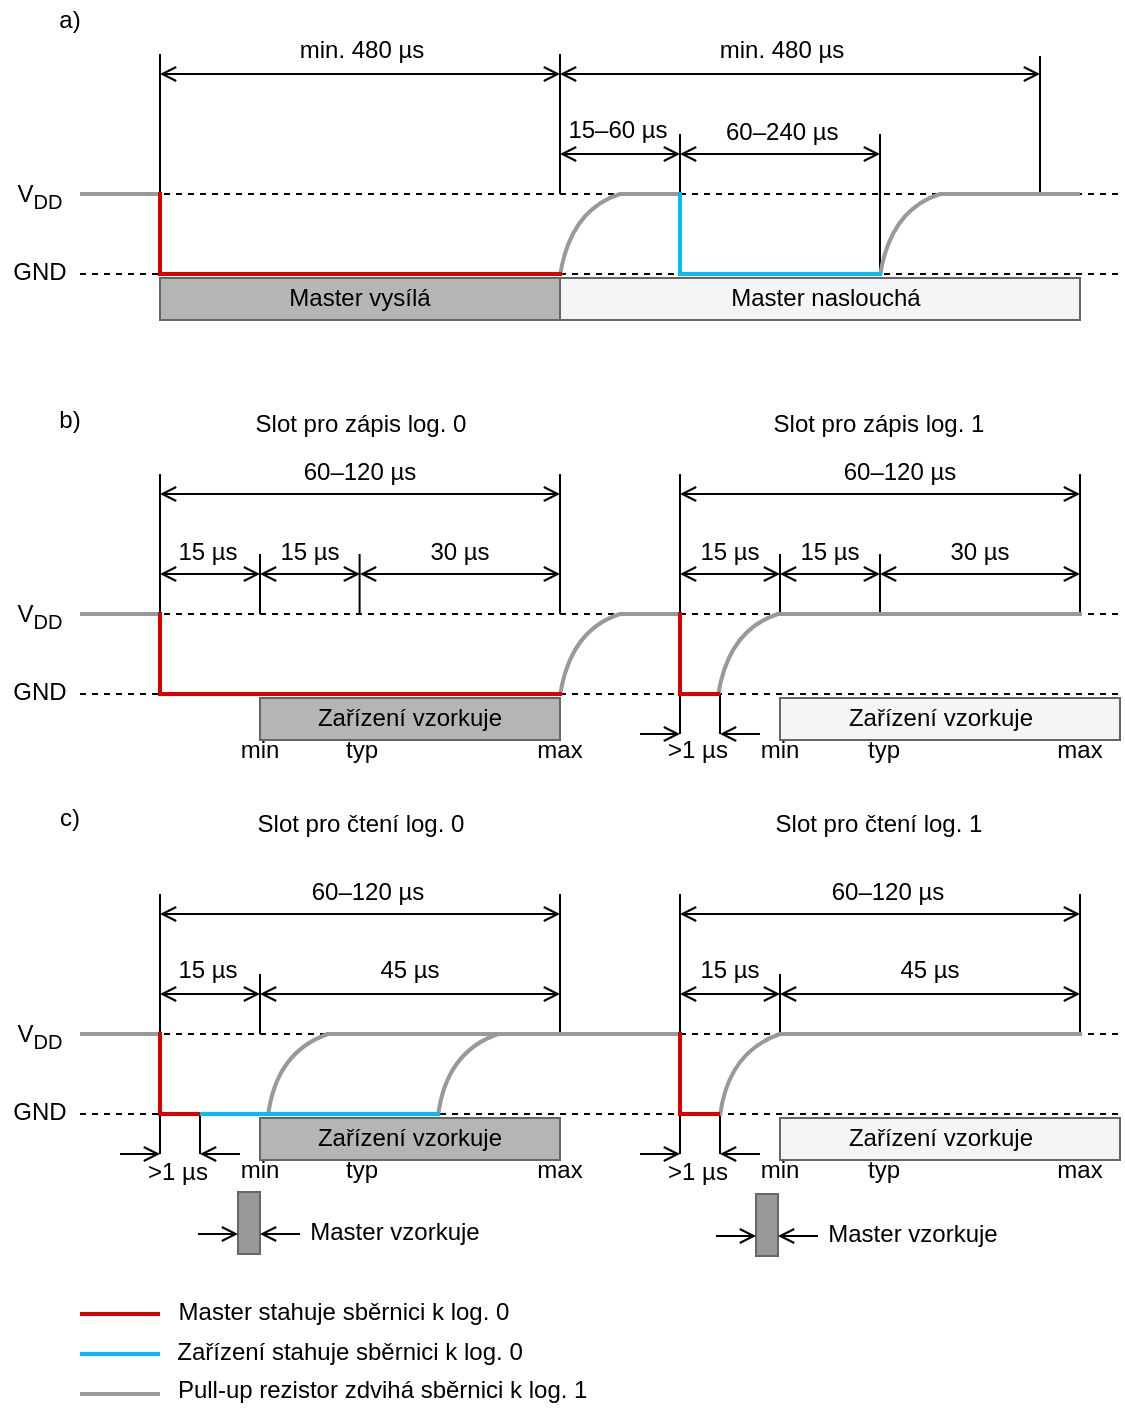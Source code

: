 <mxfile version="13.10.7" type="device"><diagram id="VnOL_90UmrFdTnUCB8Ac" name="Page-1"><mxGraphModel dx="1673" dy="829" grid="1" gridSize="10" guides="1" tooltips="1" connect="1" arrows="1" fold="1" page="1" pageScale="1" pageWidth="827" pageHeight="1169" math="0" shadow="0"><root><mxCell id="0"/><mxCell id="1" parent="0"/><mxCell id="u4o0OTEO4L8u89QH98zA-2" value="" style="rounded=0;whiteSpace=wrap;html=1;fillColor=#f5f5f5;strokeColor=#666666;fontColor=#333333;" parent="1" vertex="1"><mxGeometry x="400" y="242" width="260" height="21" as="geometry"/></mxCell><mxCell id="u4o0OTEO4L8u89QH98zA-3" value="" style="rounded=0;whiteSpace=wrap;html=1;strokeColor=#666666;fontColor=#333333;fillColor=#B5B5B5;" parent="1" vertex="1"><mxGeometry x="200" y="242" width="200" height="21" as="geometry"/></mxCell><mxCell id="u4o0OTEO4L8u89QH98zA-4" value="" style="endArrow=none;html=1;strokeColor=#000000;strokeWidth=1;" parent="1" edge="1"><mxGeometry x="112" y="118" width="50" height="50" as="geometry"><mxPoint x="640" y="201" as="sourcePoint"/><mxPoint x="640" y="131" as="targetPoint"/></mxGeometry></mxCell><mxCell id="u4o0OTEO4L8u89QH98zA-5" value="" style="endArrow=none;html=1;strokeColor=#000000;strokeWidth=1;" parent="1" edge="1"><mxGeometry x="112" y="118" width="50" height="50" as="geometry"><mxPoint x="460" y="200" as="sourcePoint"/><mxPoint x="460" y="170" as="targetPoint"/></mxGeometry></mxCell><mxCell id="u4o0OTEO4L8u89QH98zA-6" value="" style="endArrow=none;html=1;strokeColor=#000000;strokeWidth=1;" parent="1" edge="1"><mxGeometry x="112" y="118" width="50" height="50" as="geometry"><mxPoint x="560" y="241" as="sourcePoint"/><mxPoint x="560" y="170" as="targetPoint"/></mxGeometry></mxCell><mxCell id="u4o0OTEO4L8u89QH98zA-7" value="" style="endArrow=none;html=1;strokeColor=#000000;strokeWidth=1;" parent="1" edge="1"><mxGeometry x="112" y="118" width="50" height="50" as="geometry"><mxPoint x="200" y="200" as="sourcePoint"/><mxPoint x="200" y="130" as="targetPoint"/></mxGeometry></mxCell><mxCell id="u4o0OTEO4L8u89QH98zA-8" value="" style="endArrow=none;html=1;dashed=1;" parent="1" edge="1"><mxGeometry x="112" y="118" width="50" height="50" as="geometry"><mxPoint x="160" y="200" as="sourcePoint"/><mxPoint x="680" y="200" as="targetPoint"/></mxGeometry></mxCell><mxCell id="u4o0OTEO4L8u89QH98zA-9" value="" style="endArrow=none;html=1;dashed=1;" parent="1" edge="1"><mxGeometry x="112" y="118" width="50" height="50" as="geometry"><mxPoint x="160" y="240" as="sourcePoint"/><mxPoint x="680" y="240" as="targetPoint"/></mxGeometry></mxCell><mxCell id="u4o0OTEO4L8u89QH98zA-10" value="V&lt;sub&gt;DD&lt;/sub&gt;" style="text;html=1;strokeColor=none;fillColor=none;align=center;verticalAlign=middle;whiteSpace=wrap;rounded=0;" parent="1" vertex="1"><mxGeometry x="120" y="191" width="40" height="20" as="geometry"/></mxCell><mxCell id="u4o0OTEO4L8u89QH98zA-11" value="GND" style="text;html=1;strokeColor=none;fillColor=none;align=center;verticalAlign=middle;whiteSpace=wrap;rounded=0;" parent="1" vertex="1"><mxGeometry x="120" y="229" width="40" height="20" as="geometry"/></mxCell><mxCell id="u4o0OTEO4L8u89QH98zA-12" value="" style="endArrow=none;html=1;strokeColor=#999999;strokeWidth=2;" parent="1" edge="1"><mxGeometry x="112" y="118" width="50" height="50" as="geometry"><mxPoint x="160" y="200" as="sourcePoint"/><mxPoint x="201" y="200" as="targetPoint"/></mxGeometry></mxCell><mxCell id="u4o0OTEO4L8u89QH98zA-13" value="" style="endArrow=none;html=1;strokeColor=#999999;strokeWidth=2;" parent="1" edge="1"><mxGeometry x="112" y="118" width="50" height="50" as="geometry"><mxPoint x="589.5" y="200" as="sourcePoint"/><mxPoint x="660" y="200" as="targetPoint"/></mxGeometry></mxCell><mxCell id="u4o0OTEO4L8u89QH98zA-15" value="" style="endArrow=open;startArrow=open;html=1;strokeWidth=1;startFill=0;endFill=0;" parent="1" edge="1"><mxGeometry x="112" y="118" width="50" height="50" as="geometry"><mxPoint x="200" y="140" as="sourcePoint"/><mxPoint x="400" y="140" as="targetPoint"/></mxGeometry></mxCell><mxCell id="u4o0OTEO4L8u89QH98zA-16" value="" style="endArrow=open;startArrow=open;html=1;strokeWidth=1;startFill=0;endFill=0;" parent="1" edge="1"><mxGeometry x="112" y="118" width="50" height="50" as="geometry"><mxPoint x="400" y="140" as="sourcePoint"/><mxPoint x="640" y="140" as="targetPoint"/></mxGeometry></mxCell><mxCell id="u4o0OTEO4L8u89QH98zA-17" value="" style="endArrow=open;startArrow=open;html=1;strokeWidth=1;startFill=0;endFill=0;" parent="1" edge="1"><mxGeometry x="112" y="118" width="50" height="50" as="geometry"><mxPoint x="400" y="180" as="sourcePoint"/><mxPoint x="460" y="180" as="targetPoint"/></mxGeometry></mxCell><mxCell id="u4o0OTEO4L8u89QH98zA-18" value="" style="endArrow=open;startArrow=open;html=1;strokeWidth=1;startFill=0;endFill=0;" parent="1" edge="1"><mxGeometry x="112" y="118" width="50" height="50" as="geometry"><mxPoint x="460" y="180" as="sourcePoint"/><mxPoint x="560" y="180" as="targetPoint"/></mxGeometry></mxCell><mxCell id="u4o0OTEO4L8u89QH98zA-19" value="" style="endArrow=none;html=1;strokeColor=#000000;strokeWidth=1;" parent="1" edge="1"><mxGeometry x="112" y="118" width="50" height="50" as="geometry"><mxPoint x="400" y="200" as="sourcePoint"/><mxPoint x="400" y="130" as="targetPoint"/></mxGeometry></mxCell><mxCell id="u4o0OTEO4L8u89QH98zA-20" value="min. 480&amp;nbsp;µs" style="text;html=1;strokeColor=none;fillColor=none;align=center;verticalAlign=middle;whiteSpace=wrap;rounded=0;" parent="1" vertex="1"><mxGeometry x="246" y="118" width="110" height="20" as="geometry"/></mxCell><mxCell id="u4o0OTEO4L8u89QH98zA-21" value="min. 480&amp;nbsp;µs" style="text;html=1;strokeColor=none;fillColor=none;align=center;verticalAlign=middle;whiteSpace=wrap;rounded=0;" parent="1" vertex="1"><mxGeometry x="456" y="118" width="110" height="20" as="geometry"/></mxCell><mxCell id="u4o0OTEO4L8u89QH98zA-22" value="&lt;span style=&quot;text-align: center&quot;&gt;60–240&amp;nbsp;&lt;/span&gt;&lt;span style=&quot;text-align: center ; color: rgba(0 , 0 , 0 , 0) ; font-family: monospace ; font-size: 0px&quot;&gt;%3CmxGraphModel%3E%3Croot%3E%3CmxCell%20id%3D%220%22%2F%3E%3CmxCell%20id%3D%221%22%20parent%3D%220%22%2F%3E%3CmxCell%20id%3D%222%22%20value%3D%22min.%20480%26amp%3Bnbsp%3B%C2%B5s%22%20style%3D%22text%3Bhtml%3D1%3BstrokeColor%3Dnone%3BfillColor%3Dnone%3Balign%3Dcenter%3BverticalAlign%3Dmiddle%3BwhiteSpace%3Dwrap%3Brounded%3D0%3B%22%20vertex%3D%221%22%20parent%3D%221%22%3E%3CmxGeometry%20x%3D%22250%22%20y%3D%22120%22%20width%3D%22110%22%20height%3D%2220%22%20as%3D%22geometry%22%2F%3E%3C%2FmxCell%3E%3C%2Froot%3E%3C%2FmxGraphModel%3E&lt;/span&gt;&lt;span style=&quot;text-align: center&quot;&gt;µs&lt;/span&gt;" style="text;whiteSpace=wrap;html=1;" parent="1" vertex="1"><mxGeometry x="481" y="155" width="60" height="30" as="geometry"/></mxCell><mxCell id="u4o0OTEO4L8u89QH98zA-23" value="15–60&amp;nbsp;&lt;span style=&quot;color: rgba(0 , 0 , 0 , 0) ; font-family: monospace ; font-size: 0px&quot;&gt;%3CmxGraphModel%3E%3Croot%3E%3CmxCell%20id%3D%220%22%2F%3E%3CmxCell%20id%3D%221%22%20parent%3D%220%22%2F%3E%3CmxCell%20id%3D%222%22%20value%3D%22min.%20480%26amp%3Bnbsp%3B%C2%B5s%22%20style%3D%22text%3Bhtml%3D1%3BstrokeColor%3Dnone%3BfillColor%3Dnone%3Balign%3Dcenter%3BverticalAlign%3Dmiddle%3BwhiteSpace%3Dwrap%3Brounded%3D0%3B%22%20vertex%3D%221%22%20parent%3D%221%22%3E%3CmxGeometry%20x%3D%22250%22%20y%3D%22120%22%20width%3D%22110%22%20height%3D%2220%22%20as%3D%22geometry%22%2F%3E%3C%2FmxCell%3E%3C%2Froot%3E%3C%2FmxGraphModel%3E&lt;/span&gt;µs" style="text;html=1;strokeColor=none;fillColor=none;align=center;verticalAlign=middle;whiteSpace=wrap;rounded=0;" parent="1" vertex="1"><mxGeometry x="399" y="158" width="60" height="20" as="geometry"/></mxCell><mxCell id="u4o0OTEO4L8u89QH98zA-25" value="Master vysílá" style="text;html=1;strokeColor=none;fillColor=none;align=center;verticalAlign=middle;whiteSpace=wrap;rounded=0;" parent="1" vertex="1"><mxGeometry x="248" y="242" width="104" height="20" as="geometry"/></mxCell><mxCell id="u4o0OTEO4L8u89QH98zA-26" value="Master naslouchá" style="text;html=1;strokeColor=none;fillColor=none;align=center;verticalAlign=middle;whiteSpace=wrap;rounded=0;" parent="1" vertex="1"><mxGeometry x="481" y="242" width="104" height="20" as="geometry"/></mxCell><mxCell id="u4o0OTEO4L8u89QH98zA-28" value="" style="endArrow=none;html=1;strokeWidth=2;strokeColor=#DB0000;" parent="1" edge="1"><mxGeometry x="112" y="118" width="50" height="50" as="geometry"><mxPoint x="200" y="241" as="sourcePoint"/><mxPoint x="200" y="199" as="targetPoint"/></mxGeometry></mxCell><mxCell id="u4o0OTEO4L8u89QH98zA-83" value="" style="endArrow=none;html=1;strokeColor=#000000;strokeWidth=1;" parent="1" edge="1"><mxGeometry width="50" height="50" relative="1" as="geometry"><mxPoint x="510" y="410" as="sourcePoint"/><mxPoint x="510" y="380" as="targetPoint"/></mxGeometry></mxCell><mxCell id="u4o0OTEO4L8u89QH98zA-84" value="" style="endArrow=none;html=1;strokeColor=#000000;strokeWidth=1;" parent="1" edge="1"><mxGeometry width="50" height="50" relative="1" as="geometry"><mxPoint x="480" y="470" as="sourcePoint"/><mxPoint x="480" y="450" as="targetPoint"/><Array as="points"><mxPoint x="480" y="460"/></Array></mxGeometry></mxCell><mxCell id="u4o0OTEO4L8u89QH98zA-85" value="" style="endArrow=none;html=1;strokeColor=#000000;strokeWidth=1;" parent="1" edge="1"><mxGeometry width="50" height="50" relative="1" as="geometry"><mxPoint x="460" y="470" as="sourcePoint"/><mxPoint x="460" y="449" as="targetPoint"/></mxGeometry></mxCell><mxCell id="u4o0OTEO4L8u89QH98zA-86" value="" style="rounded=0;whiteSpace=wrap;html=1;strokeColor=#666666;fontColor=#333333;fillColor=#B5B5B5;" parent="1" vertex="1"><mxGeometry x="250" y="452" width="150" height="21" as="geometry"/></mxCell><mxCell id="u4o0OTEO4L8u89QH98zA-87" value="" style="endArrow=none;html=1;strokeColor=#000000;strokeWidth=1;" parent="1" edge="1"><mxGeometry width="50" height="50" relative="1" as="geometry"><mxPoint x="660" y="410" as="sourcePoint"/><mxPoint x="660" y="340" as="targetPoint"/></mxGeometry></mxCell><mxCell id="u4o0OTEO4L8u89QH98zA-88" value="" style="endArrow=none;html=1;strokeColor=#000000;strokeWidth=1;" parent="1" edge="1"><mxGeometry width="50" height="50" relative="1" as="geometry"><mxPoint x="460" y="410" as="sourcePoint"/><mxPoint x="460" y="340" as="targetPoint"/></mxGeometry></mxCell><mxCell id="u4o0OTEO4L8u89QH98zA-89" value="" style="endArrow=none;html=1;strokeColor=#000000;strokeWidth=1;" parent="1" edge="1"><mxGeometry width="50" height="50" relative="1" as="geometry"><mxPoint x="560" y="410" as="sourcePoint"/><mxPoint x="560" y="380" as="targetPoint"/></mxGeometry></mxCell><mxCell id="u4o0OTEO4L8u89QH98zA-90" value="" style="endArrow=none;html=1;strokeColor=#000000;strokeWidth=1;" parent="1" edge="1"><mxGeometry width="50" height="50" relative="1" as="geometry"><mxPoint x="200" y="410" as="sourcePoint"/><mxPoint x="200" y="340" as="targetPoint"/></mxGeometry></mxCell><mxCell id="u4o0OTEO4L8u89QH98zA-91" value="" style="endArrow=none;html=1;dashed=1;" parent="1" edge="1"><mxGeometry width="50" height="50" relative="1" as="geometry"><mxPoint x="160" y="410" as="sourcePoint"/><mxPoint x="680" y="410" as="targetPoint"/></mxGeometry></mxCell><mxCell id="u4o0OTEO4L8u89QH98zA-92" value="" style="endArrow=none;html=1;dashed=1;" parent="1" edge="1"><mxGeometry width="50" height="50" relative="1" as="geometry"><mxPoint x="160" y="450" as="sourcePoint"/><mxPoint x="680" y="450" as="targetPoint"/></mxGeometry></mxCell><mxCell id="u4o0OTEO4L8u89QH98zA-93" value="V&lt;sub&gt;DD&lt;/sub&gt;" style="text;html=1;strokeColor=none;fillColor=none;align=center;verticalAlign=middle;whiteSpace=wrap;rounded=0;" parent="1" vertex="1"><mxGeometry x="120" y="401" width="40" height="20" as="geometry"/></mxCell><mxCell id="u4o0OTEO4L8u89QH98zA-94" value="GND" style="text;html=1;strokeColor=none;fillColor=none;align=center;verticalAlign=middle;whiteSpace=wrap;rounded=0;" parent="1" vertex="1"><mxGeometry x="120" y="439" width="40" height="20" as="geometry"/></mxCell><mxCell id="u4o0OTEO4L8u89QH98zA-95" value="" style="endArrow=none;html=1;strokeColor=#999999;strokeWidth=2;" parent="1" edge="1"><mxGeometry width="50" height="50" relative="1" as="geometry"><mxPoint x="160" y="410" as="sourcePoint"/><mxPoint x="201" y="410" as="targetPoint"/></mxGeometry></mxCell><mxCell id="u4o0OTEO4L8u89QH98zA-96" value="" style="endArrow=none;html=1;strokeColor=#999999;strokeWidth=2;" parent="1" edge="1"><mxGeometry width="50" height="50" relative="1" as="geometry"><mxPoint x="508.5" y="410" as="sourcePoint"/><mxPoint x="661" y="410" as="targetPoint"/></mxGeometry></mxCell><mxCell id="u4o0OTEO4L8u89QH98zA-98" value="" style="endArrow=open;startArrow=open;html=1;strokeWidth=1;startFill=0;endFill=0;" parent="1" edge="1"><mxGeometry width="50" height="50" relative="1" as="geometry"><mxPoint x="200" y="350" as="sourcePoint"/><mxPoint x="400" y="350" as="targetPoint"/></mxGeometry></mxCell><mxCell id="u4o0OTEO4L8u89QH98zA-99" value="" style="endArrow=open;startArrow=open;html=1;strokeWidth=1;startFill=0;endFill=0;" parent="1" edge="1"><mxGeometry width="50" height="50" relative="1" as="geometry"><mxPoint x="560" y="390" as="sourcePoint"/><mxPoint x="660" y="390" as="targetPoint"/></mxGeometry></mxCell><mxCell id="u4o0OTEO4L8u89QH98zA-100" value="" style="endArrow=none;html=1;strokeColor=#000000;strokeWidth=1;" parent="1" edge="1"><mxGeometry width="50" height="50" relative="1" as="geometry"><mxPoint x="400" y="410" as="sourcePoint"/><mxPoint x="400" y="340" as="targetPoint"/></mxGeometry></mxCell><mxCell id="u4o0OTEO4L8u89QH98zA-101" value="60–120 µs&lt;br&gt;&amp;nbsp;" style="text;html=1;strokeColor=none;fillColor=none;align=center;verticalAlign=middle;whiteSpace=wrap;rounded=0;" parent="1" vertex="1"><mxGeometry x="245" y="336" width="110" height="20" as="geometry"/></mxCell><mxCell id="u4o0OTEO4L8u89QH98zA-102" value="" style="curved=1;endArrow=none;html=1;strokeWidth=2;endFill=0;strokeColor=#999999;" parent="1" edge="1"><mxGeometry width="50" height="50" relative="1" as="geometry"><mxPoint x="479" y="451" as="sourcePoint"/><mxPoint x="509" y="410" as="targetPoint"/><Array as="points"><mxPoint x="484" y="418"/></Array></mxGeometry></mxCell><mxCell id="u4o0OTEO4L8u89QH98zA-103" value="Zařízení vzorkuje" style="text;html=1;strokeColor=none;fillColor=none;align=center;verticalAlign=middle;whiteSpace=wrap;rounded=0;" parent="1" vertex="1"><mxGeometry x="273" y="452" width="104" height="20" as="geometry"/></mxCell><mxCell id="u4o0OTEO4L8u89QH98zA-105" value="" style="endArrow=none;html=1;strokeWidth=2;strokeColor=#DB0000;" parent="1" edge="1"><mxGeometry width="50" height="50" relative="1" as="geometry"><mxPoint x="200" y="451" as="sourcePoint"/><mxPoint x="200" y="409" as="targetPoint"/></mxGeometry></mxCell><mxCell id="u4o0OTEO4L8u89QH98zA-107" value="" style="endArrow=none;html=1;strokeWidth=2;strokeColor=#DB0000;" parent="1" edge="1"><mxGeometry width="50" height="50" relative="1" as="geometry"><mxPoint x="459" y="450" as="sourcePoint"/><mxPoint x="480" y="450" as="targetPoint"/></mxGeometry></mxCell><mxCell id="u4o0OTEO4L8u89QH98zA-108" value="" style="group" parent="1" vertex="1" connectable="0"><mxGeometry x="510" y="452" width="170" height="21" as="geometry"/></mxCell><mxCell id="u4o0OTEO4L8u89QH98zA-109" value="" style="rounded=0;whiteSpace=wrap;html=1;fillColor=#f5f5f5;strokeColor=#666666;fontColor=#333333;" parent="u4o0OTEO4L8u89QH98zA-108" vertex="1"><mxGeometry width="170" height="21" as="geometry"/></mxCell><mxCell id="u4o0OTEO4L8u89QH98zA-110" value="Zařízení vzorkuje" style="text;html=1;strokeColor=none;fillColor=none;align=center;verticalAlign=middle;whiteSpace=wrap;rounded=0;" parent="u4o0OTEO4L8u89QH98zA-108" vertex="1"><mxGeometry x="30" width="100.96" height="20" as="geometry"/></mxCell><mxCell id="u4o0OTEO4L8u89QH98zA-111" value="&amp;gt;1&amp;nbsp;&lt;span style=&quot;color: rgba(0 , 0 , 0 , 0) ; font-family: monospace ; font-size: 0px&quot;&gt;%3CmxGraphModel%3E%3Croot%3E%3CmxCell%20id%3D%220%22%2F%3E%3CmxCell%20id%3D%221%22%20parent%3D%220%22%2F%3E%3CmxCell%20id%3D%222%22%20value%3D%22min.%20480%26amp%3Bnbsp%3B%C2%B5s%22%20style%3D%22text%3Bhtml%3D1%3BstrokeColor%3Dnone%3BfillColor%3Dnone%3Balign%3Dcenter%3BverticalAlign%3Dmiddle%3BwhiteSpace%3Dwrap%3Brounded%3D0%3B%22%20vertex%3D%221%22%20parent%3D%221%22%3E%3CmxGeometry%20x%3D%22250%22%20y%3D%22120%22%20width%3D%22110%22%20height%3D%2220%22%20as%3D%22geometry%22%2F%3E%3C%2FmxCell%3E%3C%2Froot%3E%3C%2FmxGraphModel%3E&lt;/span&gt;µs" style="text;html=1;strokeColor=none;fillColor=none;align=center;verticalAlign=middle;whiteSpace=wrap;rounded=0;" parent="1" vertex="1"><mxGeometry x="439" y="468" width="60" height="20" as="geometry"/></mxCell><mxCell id="u4o0OTEO4L8u89QH98zA-112" value="" style="endArrow=open;html=1;endFill=0;" parent="1" edge="1"><mxGeometry width="50" height="50" relative="1" as="geometry"><mxPoint x="440" y="470" as="sourcePoint"/><mxPoint x="460" y="470" as="targetPoint"/></mxGeometry></mxCell><mxCell id="u4o0OTEO4L8u89QH98zA-113" value="" style="endArrow=open;html=1;endFill=0;" parent="1" edge="1"><mxGeometry width="50" height="50" relative="1" as="geometry"><mxPoint x="500" y="470" as="sourcePoint"/><mxPoint x="480" y="470" as="targetPoint"/></mxGeometry></mxCell><mxCell id="u4o0OTEO4L8u89QH98zA-114" value="60–120 µs&lt;br&gt;&amp;nbsp;" style="text;html=1;strokeColor=none;fillColor=none;align=center;verticalAlign=middle;whiteSpace=wrap;rounded=0;" parent="1" vertex="1"><mxGeometry x="515" y="336" width="110" height="20" as="geometry"/></mxCell><mxCell id="u4o0OTEO4L8u89QH98zA-115" value="" style="endArrow=open;startArrow=open;html=1;strokeWidth=1;startFill=0;endFill=0;" parent="1" edge="1"><mxGeometry width="50" height="50" relative="1" as="geometry"><mxPoint x="300" y="390" as="sourcePoint"/><mxPoint x="400" y="390" as="targetPoint"/></mxGeometry></mxCell><mxCell id="u4o0OTEO4L8u89QH98zA-116" value="" style="endArrow=open;startArrow=open;html=1;strokeWidth=1;startFill=0;endFill=0;" parent="1" edge="1"><mxGeometry width="50" height="50" relative="1" as="geometry"><mxPoint x="200" y="390" as="sourcePoint"/><mxPoint x="250" y="390" as="targetPoint"/></mxGeometry></mxCell><mxCell id="u4o0OTEO4L8u89QH98zA-117" value="" style="endArrow=open;startArrow=open;html=1;strokeWidth=1;startFill=0;endFill=0;" parent="1" edge="1"><mxGeometry width="50" height="50" relative="1" as="geometry"><mxPoint x="250" y="390" as="sourcePoint"/><mxPoint x="300" y="390" as="targetPoint"/></mxGeometry></mxCell><mxCell id="u4o0OTEO4L8u89QH98zA-118" value="" style="endArrow=none;html=1;strokeColor=#000000;strokeWidth=1;" parent="1" edge="1"><mxGeometry width="50" height="50" relative="1" as="geometry"><mxPoint x="299.8" y="410" as="sourcePoint"/><mxPoint x="299.8" y="380" as="targetPoint"/></mxGeometry></mxCell><mxCell id="u4o0OTEO4L8u89QH98zA-119" value="" style="endArrow=none;html=1;strokeColor=#000000;strokeWidth=1;" parent="1" edge="1"><mxGeometry width="50" height="50" relative="1" as="geometry"><mxPoint x="250.0" y="410" as="sourcePoint"/><mxPoint x="250.0" y="380" as="targetPoint"/></mxGeometry></mxCell><mxCell id="u4o0OTEO4L8u89QH98zA-120" value="15&amp;nbsp;&lt;span style=&quot;color: rgba(0 , 0 , 0 , 0) ; font-family: monospace ; font-size: 0px&quot;&gt;%3CmxGraphModel%3E%3Croot%3E%3CmxCell%20id%3D%220%22%2F%3E%3CmxCell%20id%3D%221%22%20parent%3D%220%22%2F%3E%3CmxCell%20id%3D%222%22%20value%3D%22min.%20480%26amp%3Bnbsp%3B%C2%B5s%22%20style%3D%22text%3Bhtml%3D1%3BstrokeColor%3Dnone%3BfillColor%3Dnone%3Balign%3Dcenter%3BverticalAlign%3Dmiddle%3BwhiteSpace%3Dwrap%3Brounded%3D0%3B%22%20vertex%3D%221%22%20parent%3D%221%22%3E%3CmxGeometry%20x%3D%22250%22%20y%3D%22120%22%20width%3D%22110%22%20height%3D%2220%22%20as%3D%22geometry%22%2F%3E%3C%2FmxCell%3E%3C%2Froot%3E%3C%2FmxGraphModel%3E&lt;/span&gt;µs" style="text;html=1;strokeColor=none;fillColor=none;align=center;verticalAlign=middle;whiteSpace=wrap;rounded=0;" parent="1" vertex="1"><mxGeometry x="194" y="369" width="60" height="20" as="geometry"/></mxCell><mxCell id="u4o0OTEO4L8u89QH98zA-121" value="15&amp;nbsp;&lt;span style=&quot;color: rgba(0 , 0 , 0 , 0) ; font-family: monospace ; font-size: 0px&quot;&gt;%3CmxGraphModel%3E%3Croot%3E%3CmxCell%20id%3D%220%22%2F%3E%3CmxCell%20id%3D%221%22%20parent%3D%220%22%2F%3E%3CmxCell%20id%3D%222%22%20value%3D%22min.%20480%26amp%3Bnbsp%3B%C2%B5s%22%20style%3D%22text%3Bhtml%3D1%3BstrokeColor%3Dnone%3BfillColor%3Dnone%3Balign%3Dcenter%3BverticalAlign%3Dmiddle%3BwhiteSpace%3Dwrap%3Brounded%3D0%3B%22%20vertex%3D%221%22%20parent%3D%221%22%3E%3CmxGeometry%20x%3D%22250%22%20y%3D%22120%22%20width%3D%22110%22%20height%3D%2220%22%20as%3D%22geometry%22%2F%3E%3C%2FmxCell%3E%3C%2Froot%3E%3C%2FmxGraphModel%3E&lt;/span&gt;µs" style="text;html=1;strokeColor=none;fillColor=none;align=center;verticalAlign=middle;whiteSpace=wrap;rounded=0;" parent="1" vertex="1"><mxGeometry x="245" y="369" width="60" height="20" as="geometry"/></mxCell><mxCell id="u4o0OTEO4L8u89QH98zA-122" value="30&amp;nbsp;&lt;span style=&quot;color: rgba(0 , 0 , 0 , 0) ; font-family: monospace ; font-size: 0px&quot;&gt;%3CmxGraphModel%3E%3Croot%3E%3CmxCell%20id%3D%220%22%2F%3E%3CmxCell%20id%3D%221%22%20parent%3D%220%22%2F%3E%3CmxCell%20id%3D%222%22%20value%3D%22min.%20480%26amp%3Bnbsp%3B%C2%B5s%22%20style%3D%22text%3Bhtml%3D1%3BstrokeColor%3Dnone%3BfillColor%3Dnone%3Balign%3Dcenter%3BverticalAlign%3Dmiddle%3BwhiteSpace%3Dwrap%3Brounded%3D0%3B%22%20vertex%3D%221%22%20parent%3D%221%22%3E%3CmxGeometry%20x%3D%22250%22%20y%3D%22120%22%20width%3D%22110%22%20height%3D%2220%22%20as%3D%22geometry%22%2F%3E%3C%2FmxCell%3E%3C%2Froot%3E%3C%2FmxGraphModel%3E&lt;/span&gt;µs" style="text;html=1;strokeColor=none;fillColor=none;align=center;verticalAlign=middle;whiteSpace=wrap;rounded=0;" parent="1" vertex="1"><mxGeometry x="320" y="369" width="60" height="20" as="geometry"/></mxCell><mxCell id="u4o0OTEO4L8u89QH98zA-123" value="" style="endArrow=open;startArrow=open;html=1;strokeWidth=1;startFill=0;endFill=0;" parent="1" edge="1"><mxGeometry width="50" height="50" relative="1" as="geometry"><mxPoint x="460" y="350" as="sourcePoint"/><mxPoint x="660" y="350" as="targetPoint"/></mxGeometry></mxCell><mxCell id="u4o0OTEO4L8u89QH98zA-124" value="" style="endArrow=open;startArrow=open;html=1;strokeWidth=1;startFill=0;endFill=0;" parent="1" edge="1"><mxGeometry width="50" height="50" relative="1" as="geometry"><mxPoint x="460" y="390" as="sourcePoint"/><mxPoint x="510" y="390" as="targetPoint"/></mxGeometry></mxCell><mxCell id="u4o0OTEO4L8u89QH98zA-125" value="" style="endArrow=open;startArrow=open;html=1;strokeWidth=1;startFill=0;endFill=0;" parent="1" edge="1"><mxGeometry width="50" height="50" relative="1" as="geometry"><mxPoint x="510" y="390" as="sourcePoint"/><mxPoint x="560" y="390" as="targetPoint"/></mxGeometry></mxCell><mxCell id="u4o0OTEO4L8u89QH98zA-126" value="15&amp;nbsp;&lt;span style=&quot;color: rgba(0 , 0 , 0 , 0) ; font-family: monospace ; font-size: 0px&quot;&gt;%3CmxGraphModel%3E%3Croot%3E%3CmxCell%20id%3D%220%22%2F%3E%3CmxCell%20id%3D%221%22%20parent%3D%220%22%2F%3E%3CmxCell%20id%3D%222%22%20value%3D%22min.%20480%26amp%3Bnbsp%3B%C2%B5s%22%20style%3D%22text%3Bhtml%3D1%3BstrokeColor%3Dnone%3BfillColor%3Dnone%3Balign%3Dcenter%3BverticalAlign%3Dmiddle%3BwhiteSpace%3Dwrap%3Brounded%3D0%3B%22%20vertex%3D%221%22%20parent%3D%221%22%3E%3CmxGeometry%20x%3D%22250%22%20y%3D%22120%22%20width%3D%22110%22%20height%3D%2220%22%20as%3D%22geometry%22%2F%3E%3C%2FmxCell%3E%3C%2Froot%3E%3C%2FmxGraphModel%3E&lt;/span&gt;µs" style="text;html=1;strokeColor=none;fillColor=none;align=center;verticalAlign=middle;whiteSpace=wrap;rounded=0;" parent="1" vertex="1"><mxGeometry x="455" y="369" width="60" height="20" as="geometry"/></mxCell><mxCell id="u4o0OTEO4L8u89QH98zA-127" value="15&amp;nbsp;&lt;span style=&quot;color: rgba(0 , 0 , 0 , 0) ; font-family: monospace ; font-size: 0px&quot;&gt;%3CmxGraphModel%3E%3Croot%3E%3CmxCell%20id%3D%220%22%2F%3E%3CmxCell%20id%3D%221%22%20parent%3D%220%22%2F%3E%3CmxCell%20id%3D%222%22%20value%3D%22min.%20480%26amp%3Bnbsp%3B%C2%B5s%22%20style%3D%22text%3Bhtml%3D1%3BstrokeColor%3Dnone%3BfillColor%3Dnone%3Balign%3Dcenter%3BverticalAlign%3Dmiddle%3BwhiteSpace%3Dwrap%3Brounded%3D0%3B%22%20vertex%3D%221%22%20parent%3D%221%22%3E%3CmxGeometry%20x%3D%22250%22%20y%3D%22120%22%20width%3D%22110%22%20height%3D%2220%22%20as%3D%22geometry%22%2F%3E%3C%2FmxCell%3E%3C%2Froot%3E%3C%2FmxGraphModel%3E&lt;/span&gt;µs" style="text;html=1;strokeColor=none;fillColor=none;align=center;verticalAlign=middle;whiteSpace=wrap;rounded=0;" parent="1" vertex="1"><mxGeometry x="505" y="369" width="60" height="20" as="geometry"/></mxCell><mxCell id="u4o0OTEO4L8u89QH98zA-128" value="30&amp;nbsp;&lt;span style=&quot;color: rgba(0 , 0 , 0 , 0) ; font-family: monospace ; font-size: 0px&quot;&gt;%3CmxGraphModel%3E%3Croot%3E%3CmxCell%20id%3D%220%22%2F%3E%3CmxCell%20id%3D%221%22%20parent%3D%220%22%2F%3E%3CmxCell%20id%3D%222%22%20value%3D%22min.%20480%26amp%3Bnbsp%3B%C2%B5s%22%20style%3D%22text%3Bhtml%3D1%3BstrokeColor%3Dnone%3BfillColor%3Dnone%3Balign%3Dcenter%3BverticalAlign%3Dmiddle%3BwhiteSpace%3Dwrap%3Brounded%3D0%3B%22%20vertex%3D%221%22%20parent%3D%221%22%3E%3CmxGeometry%20x%3D%22250%22%20y%3D%22120%22%20width%3D%22110%22%20height%3D%2220%22%20as%3D%22geometry%22%2F%3E%3C%2FmxCell%3E%3C%2Froot%3E%3C%2FmxGraphModel%3E&lt;/span&gt;µs" style="text;html=1;strokeColor=none;fillColor=none;align=center;verticalAlign=middle;whiteSpace=wrap;rounded=0;" parent="1" vertex="1"><mxGeometry x="580" y="369" width="60" height="20" as="geometry"/></mxCell><mxCell id="u4o0OTEO4L8u89QH98zA-129" value="min" style="text;html=1;strokeColor=none;fillColor=none;align=center;verticalAlign=middle;whiteSpace=wrap;rounded=0;" parent="1" vertex="1"><mxGeometry x="230" y="468" width="40" height="20" as="geometry"/></mxCell><mxCell id="u4o0OTEO4L8u89QH98zA-130" value="max" style="text;html=1;strokeColor=none;fillColor=none;align=center;verticalAlign=middle;whiteSpace=wrap;rounded=0;" parent="1" vertex="1"><mxGeometry x="380" y="468" width="40" height="20" as="geometry"/></mxCell><mxCell id="u4o0OTEO4L8u89QH98zA-131" value="typ" style="text;html=1;strokeColor=none;fillColor=none;align=center;verticalAlign=middle;whiteSpace=wrap;rounded=0;" parent="1" vertex="1"><mxGeometry x="281" y="468" width="40" height="20" as="geometry"/></mxCell><mxCell id="u4o0OTEO4L8u89QH98zA-132" value="min" style="text;html=1;strokeColor=none;fillColor=none;align=center;verticalAlign=middle;whiteSpace=wrap;rounded=0;" parent="1" vertex="1"><mxGeometry x="490" y="468" width="40" height="20" as="geometry"/></mxCell><mxCell id="u4o0OTEO4L8u89QH98zA-133" value="max" style="text;html=1;strokeColor=none;fillColor=none;align=center;verticalAlign=middle;whiteSpace=wrap;rounded=0;" parent="1" vertex="1"><mxGeometry x="640" y="468" width="40" height="20" as="geometry"/></mxCell><mxCell id="u4o0OTEO4L8u89QH98zA-134" value="typ" style="text;html=1;strokeColor=none;fillColor=none;align=center;verticalAlign=middle;whiteSpace=wrap;rounded=0;" parent="1" vertex="1"><mxGeometry x="542" y="468" width="40" height="20" as="geometry"/></mxCell><mxCell id="u4o0OTEO4L8u89QH98zA-135" value="" style="endArrow=none;html=1;strokeColor=#000000;strokeWidth=1;" parent="1" edge="1"><mxGeometry width="50" height="50" relative="1" as="geometry"><mxPoint x="220" y="680" as="sourcePoint"/><mxPoint x="220" y="659" as="targetPoint"/></mxGeometry></mxCell><mxCell id="u4o0OTEO4L8u89QH98zA-136" value="" style="endArrow=none;html=1;strokeColor=#000000;strokeWidth=1;" parent="1" edge="1"><mxGeometry width="50" height="50" relative="1" as="geometry"><mxPoint x="200" y="680" as="sourcePoint"/><mxPoint x="200" y="659" as="targetPoint"/></mxGeometry></mxCell><mxCell id="u4o0OTEO4L8u89QH98zA-137" value="" style="endArrow=none;html=1;strokeColor=#000000;strokeWidth=1;" parent="1" edge="1"><mxGeometry width="50" height="50" relative="1" as="geometry"><mxPoint x="510" y="620" as="sourcePoint"/><mxPoint x="510" y="590" as="targetPoint"/></mxGeometry></mxCell><mxCell id="u4o0OTEO4L8u89QH98zA-138" value="" style="endArrow=none;html=1;strokeColor=#000000;strokeWidth=1;" parent="1" edge="1"><mxGeometry width="50" height="50" relative="1" as="geometry"><mxPoint x="480" y="680" as="sourcePoint"/><mxPoint x="480" y="660" as="targetPoint"/><Array as="points"><mxPoint x="480" y="670"/></Array></mxGeometry></mxCell><mxCell id="u4o0OTEO4L8u89QH98zA-139" value="" style="endArrow=none;html=1;strokeColor=#000000;strokeWidth=1;" parent="1" edge="1"><mxGeometry width="50" height="50" relative="1" as="geometry"><mxPoint x="460" y="680" as="sourcePoint"/><mxPoint x="460" y="659" as="targetPoint"/></mxGeometry></mxCell><mxCell id="u4o0OTEO4L8u89QH98zA-140" value="" style="rounded=0;whiteSpace=wrap;html=1;strokeColor=#666666;fontColor=#333333;fillColor=#B5B5B5;" parent="1" vertex="1"><mxGeometry x="250" y="662" width="150" height="21" as="geometry"/></mxCell><mxCell id="u4o0OTEO4L8u89QH98zA-141" value="" style="endArrow=none;html=1;strokeColor=#000000;strokeWidth=1;" parent="1" edge="1"><mxGeometry width="50" height="50" relative="1" as="geometry"><mxPoint x="660" y="620" as="sourcePoint"/><mxPoint x="660" y="550" as="targetPoint"/></mxGeometry></mxCell><mxCell id="u4o0OTEO4L8u89QH98zA-142" value="" style="endArrow=none;html=1;strokeColor=#000000;strokeWidth=1;" parent="1" edge="1"><mxGeometry width="50" height="50" relative="1" as="geometry"><mxPoint x="460" y="620" as="sourcePoint"/><mxPoint x="460" y="550" as="targetPoint"/></mxGeometry></mxCell><mxCell id="u4o0OTEO4L8u89QH98zA-143" value="" style="endArrow=none;html=1;strokeColor=#000000;strokeWidth=1;" parent="1" edge="1"><mxGeometry width="50" height="50" relative="1" as="geometry"><mxPoint x="200" y="620" as="sourcePoint"/><mxPoint x="200" y="550" as="targetPoint"/></mxGeometry></mxCell><mxCell id="u4o0OTEO4L8u89QH98zA-144" value="" style="endArrow=none;html=1;dashed=1;" parent="1" edge="1"><mxGeometry width="50" height="50" relative="1" as="geometry"><mxPoint x="160" y="620" as="sourcePoint"/><mxPoint x="680" y="620" as="targetPoint"/></mxGeometry></mxCell><mxCell id="u4o0OTEO4L8u89QH98zA-145" value="" style="endArrow=none;html=1;dashed=1;" parent="1" edge="1"><mxGeometry width="50" height="50" relative="1" as="geometry"><mxPoint x="160" y="660" as="sourcePoint"/><mxPoint x="680" y="660" as="targetPoint"/></mxGeometry></mxCell><mxCell id="u4o0OTEO4L8u89QH98zA-146" value="V&lt;sub&gt;DD&lt;/sub&gt;" style="text;html=1;strokeColor=none;fillColor=none;align=center;verticalAlign=middle;whiteSpace=wrap;rounded=0;" parent="1" vertex="1"><mxGeometry x="120" y="611" width="40" height="20" as="geometry"/></mxCell><mxCell id="u4o0OTEO4L8u89QH98zA-147" value="GND" style="text;html=1;strokeColor=none;fillColor=none;align=center;verticalAlign=middle;whiteSpace=wrap;rounded=0;" parent="1" vertex="1"><mxGeometry x="120" y="649" width="40" height="20" as="geometry"/></mxCell><mxCell id="u4o0OTEO4L8u89QH98zA-148" value="" style="endArrow=none;html=1;strokeColor=#999999;strokeWidth=2;" parent="1" edge="1"><mxGeometry width="50" height="50" relative="1" as="geometry"><mxPoint x="160" y="620" as="sourcePoint"/><mxPoint x="201" y="620" as="targetPoint"/></mxGeometry></mxCell><mxCell id="u4o0OTEO4L8u89QH98zA-149" value="" style="endArrow=none;html=1;strokeColor=#999999;strokeWidth=2;" parent="1" edge="1"><mxGeometry width="50" height="50" relative="1" as="geometry"><mxPoint x="509" y="620" as="sourcePoint"/><mxPoint x="661" y="620" as="targetPoint"/></mxGeometry></mxCell><mxCell id="u4o0OTEO4L8u89QH98zA-151" value="" style="endArrow=open;startArrow=open;html=1;strokeWidth=1;startFill=0;endFill=0;" parent="1" edge="1"><mxGeometry width="50" height="50" relative="1" as="geometry"><mxPoint x="200" y="560" as="sourcePoint"/><mxPoint x="400" y="560" as="targetPoint"/></mxGeometry></mxCell><mxCell id="u4o0OTEO4L8u89QH98zA-152" value="" style="endArrow=open;startArrow=open;html=1;strokeWidth=1;startFill=0;endFill=0;" parent="1" edge="1"><mxGeometry width="50" height="50" relative="1" as="geometry"><mxPoint x="510" y="600" as="sourcePoint"/><mxPoint x="660" y="600" as="targetPoint"/></mxGeometry></mxCell><mxCell id="u4o0OTEO4L8u89QH98zA-153" value="" style="endArrow=none;html=1;strokeColor=#000000;strokeWidth=1;" parent="1" edge="1"><mxGeometry width="50" height="50" relative="1" as="geometry"><mxPoint x="400" y="620" as="sourcePoint"/><mxPoint x="400" y="550" as="targetPoint"/></mxGeometry></mxCell><mxCell id="u4o0OTEO4L8u89QH98zA-154" value="60–120 µs&lt;br&gt;&amp;nbsp;" style="text;html=1;strokeColor=none;fillColor=none;align=center;verticalAlign=middle;whiteSpace=wrap;rounded=0;" parent="1" vertex="1"><mxGeometry x="249" y="546" width="110" height="20" as="geometry"/></mxCell><mxCell id="u4o0OTEO4L8u89QH98zA-155" value="" style="curved=1;endArrow=none;html=1;strokeWidth=2;endFill=0;strokeColor=#999999;" parent="1" edge="1"><mxGeometry width="50" height="50" relative="1" as="geometry"><mxPoint x="480" y="661" as="sourcePoint"/><mxPoint x="510" y="620" as="targetPoint"/><Array as="points"><mxPoint x="484" y="629"/></Array></mxGeometry></mxCell><mxCell id="u4o0OTEO4L8u89QH98zA-156" value="Zařízení vzorkuje" style="text;html=1;strokeColor=none;fillColor=none;align=center;verticalAlign=middle;whiteSpace=wrap;rounded=0;" parent="1" vertex="1"><mxGeometry x="273" y="662" width="104" height="20" as="geometry"/></mxCell><mxCell id="u4o0OTEO4L8u89QH98zA-158" value="" style="endArrow=none;html=1;strokeWidth=2;strokeColor=#DB0000;" parent="1" edge="1"><mxGeometry width="50" height="50" relative="1" as="geometry"><mxPoint x="200" y="661" as="sourcePoint"/><mxPoint x="200" y="619" as="targetPoint"/></mxGeometry></mxCell><mxCell id="u4o0OTEO4L8u89QH98zA-159" value="" style="endArrow=none;html=1;strokeWidth=2;strokeColor=#DB0000;" parent="1" edge="1"><mxGeometry width="50" height="50" relative="1" as="geometry"><mxPoint x="200" y="660" as="sourcePoint"/><mxPoint x="220" y="660" as="targetPoint"/></mxGeometry></mxCell><mxCell id="u4o0OTEO4L8u89QH98zA-160" value="" style="endArrow=none;html=1;strokeWidth=2;strokeColor=#DB0000;" parent="1" edge="1"><mxGeometry width="50" height="50" relative="1" as="geometry"><mxPoint x="459" y="660" as="sourcePoint"/><mxPoint x="480" y="660" as="targetPoint"/></mxGeometry></mxCell><mxCell id="u4o0OTEO4L8u89QH98zA-161" value="" style="group" parent="1" vertex="1" connectable="0"><mxGeometry x="510" y="662" width="170" height="21" as="geometry"/></mxCell><mxCell id="u4o0OTEO4L8u89QH98zA-162" value="" style="rounded=0;whiteSpace=wrap;html=1;fillColor=#f5f5f5;strokeColor=#666666;fontColor=#333333;" parent="u4o0OTEO4L8u89QH98zA-161" vertex="1"><mxGeometry width="170" height="21" as="geometry"/></mxCell><mxCell id="u4o0OTEO4L8u89QH98zA-163" value="Zařízení vzorkuje" style="text;html=1;strokeColor=none;fillColor=none;align=center;verticalAlign=middle;whiteSpace=wrap;rounded=0;" parent="u4o0OTEO4L8u89QH98zA-161" vertex="1"><mxGeometry x="30" width="100.96" height="20" as="geometry"/></mxCell><mxCell id="u4o0OTEO4L8u89QH98zA-164" value="&amp;gt;1&amp;nbsp;&lt;span style=&quot;color: rgba(0 , 0 , 0 , 0) ; font-family: monospace ; font-size: 0px&quot;&gt;%3CmxGraphModel%3E%3Croot%3E%3CmxCell%20id%3D%220%22%2F%3E%3CmxCell%20id%3D%221%22%20parent%3D%220%22%2F%3E%3CmxCell%20id%3D%222%22%20value%3D%22min.%20480%26amp%3Bnbsp%3B%C2%B5s%22%20style%3D%22text%3Bhtml%3D1%3BstrokeColor%3Dnone%3BfillColor%3Dnone%3Balign%3Dcenter%3BverticalAlign%3Dmiddle%3BwhiteSpace%3Dwrap%3Brounded%3D0%3B%22%20vertex%3D%221%22%20parent%3D%221%22%3E%3CmxGeometry%20x%3D%22250%22%20y%3D%22120%22%20width%3D%22110%22%20height%3D%2220%22%20as%3D%22geometry%22%2F%3E%3C%2FmxCell%3E%3C%2Froot%3E%3C%2FmxGraphModel%3E&lt;/span&gt;µs" style="text;html=1;strokeColor=none;fillColor=none;align=center;verticalAlign=middle;whiteSpace=wrap;rounded=0;" parent="1" vertex="1"><mxGeometry x="439" y="679" width="60" height="20" as="geometry"/></mxCell><mxCell id="u4o0OTEO4L8u89QH98zA-165" value="" style="endArrow=open;html=1;endFill=0;" parent="1" edge="1"><mxGeometry width="50" height="50" relative="1" as="geometry"><mxPoint x="440" y="680" as="sourcePoint"/><mxPoint x="460" y="680" as="targetPoint"/></mxGeometry></mxCell><mxCell id="u4o0OTEO4L8u89QH98zA-166" value="" style="endArrow=open;html=1;endFill=0;" parent="1" edge="1"><mxGeometry width="50" height="50" relative="1" as="geometry"><mxPoint x="500" y="680" as="sourcePoint"/><mxPoint x="480" y="680" as="targetPoint"/></mxGeometry></mxCell><mxCell id="u4o0OTEO4L8u89QH98zA-167" value="60–120 µs&lt;br&gt;&amp;nbsp;" style="text;html=1;strokeColor=none;fillColor=none;align=center;verticalAlign=middle;whiteSpace=wrap;rounded=0;" parent="1" vertex="1"><mxGeometry x="509" y="546" width="110" height="20" as="geometry"/></mxCell><mxCell id="u4o0OTEO4L8u89QH98zA-168" value="" style="endArrow=open;startArrow=open;html=1;strokeWidth=1;startFill=0;endFill=0;" parent="1" edge="1"><mxGeometry width="50" height="50" relative="1" as="geometry"><mxPoint x="250" y="600" as="sourcePoint"/><mxPoint x="400" y="600" as="targetPoint"/></mxGeometry></mxCell><mxCell id="u4o0OTEO4L8u89QH98zA-169" value="" style="endArrow=open;startArrow=open;html=1;strokeWidth=1;startFill=0;endFill=0;" parent="1" edge="1"><mxGeometry width="50" height="50" relative="1" as="geometry"><mxPoint x="200" y="600" as="sourcePoint"/><mxPoint x="250" y="600" as="targetPoint"/></mxGeometry></mxCell><mxCell id="u4o0OTEO4L8u89QH98zA-170" value="" style="endArrow=none;html=1;strokeColor=#000000;strokeWidth=1;" parent="1" edge="1"><mxGeometry width="50" height="50" relative="1" as="geometry"><mxPoint x="250.0" y="620" as="sourcePoint"/><mxPoint x="250.0" y="590" as="targetPoint"/></mxGeometry></mxCell><mxCell id="u4o0OTEO4L8u89QH98zA-171" value="15&amp;nbsp;&lt;span style=&quot;color: rgba(0 , 0 , 0 , 0) ; font-family: monospace ; font-size: 0px&quot;&gt;%3CmxGraphModel%3E%3Croot%3E%3CmxCell%20id%3D%220%22%2F%3E%3CmxCell%20id%3D%221%22%20parent%3D%220%22%2F%3E%3CmxCell%20id%3D%222%22%20value%3D%22min.%20480%26amp%3Bnbsp%3B%C2%B5s%22%20style%3D%22text%3Bhtml%3D1%3BstrokeColor%3Dnone%3BfillColor%3Dnone%3Balign%3Dcenter%3BverticalAlign%3Dmiddle%3BwhiteSpace%3Dwrap%3Brounded%3D0%3B%22%20vertex%3D%221%22%20parent%3D%221%22%3E%3CmxGeometry%20x%3D%22250%22%20y%3D%22120%22%20width%3D%22110%22%20height%3D%2220%22%20as%3D%22geometry%22%2F%3E%3C%2FmxCell%3E%3C%2Froot%3E%3C%2FmxGraphModel%3E&lt;/span&gt;µs" style="text;html=1;strokeColor=none;fillColor=none;align=center;verticalAlign=middle;whiteSpace=wrap;rounded=0;" parent="1" vertex="1"><mxGeometry x="194" y="578" width="60" height="20" as="geometry"/></mxCell><mxCell id="u4o0OTEO4L8u89QH98zA-172" value="45&amp;nbsp;&lt;span style=&quot;color: rgba(0 , 0 , 0 , 0) ; font-family: monospace ; font-size: 0px&quot;&gt;%3CmxGraphModel%3E%3Croot%3E%3CmxCell%20id%3D%220%22%2F%3E%3CmxCell%20id%3D%221%22%20parent%3D%220%22%2F%3E%3CmxCell%20id%3D%222%22%20value%3D%22min.%20480%26amp%3Bnbsp%3B%C2%B5s%22%20style%3D%22text%3Bhtml%3D1%3BstrokeColor%3Dnone%3BfillColor%3Dnone%3Balign%3Dcenter%3BverticalAlign%3Dmiddle%3BwhiteSpace%3Dwrap%3Brounded%3D0%3B%22%20vertex%3D%221%22%20parent%3D%221%22%3E%3CmxGeometry%20x%3D%22250%22%20y%3D%22120%22%20width%3D%22110%22%20height%3D%2220%22%20as%3D%22geometry%22%2F%3E%3C%2FmxCell%3E%3C%2Froot%3E%3C%2FmxGraphModel%3E&lt;/span&gt;µs" style="text;html=1;strokeColor=none;fillColor=none;align=center;verticalAlign=middle;whiteSpace=wrap;rounded=0;" parent="1" vertex="1"><mxGeometry x="295" y="578" width="60" height="20" as="geometry"/></mxCell><mxCell id="u4o0OTEO4L8u89QH98zA-173" value="" style="endArrow=open;startArrow=open;html=1;strokeWidth=1;startFill=0;endFill=0;" parent="1" edge="1"><mxGeometry width="50" height="50" relative="1" as="geometry"><mxPoint x="460" y="560" as="sourcePoint"/><mxPoint x="660" y="560" as="targetPoint"/></mxGeometry></mxCell><mxCell id="u4o0OTEO4L8u89QH98zA-174" value="" style="endArrow=open;startArrow=open;html=1;strokeWidth=1;startFill=0;endFill=0;" parent="1" edge="1"><mxGeometry width="50" height="50" relative="1" as="geometry"><mxPoint x="460" y="600" as="sourcePoint"/><mxPoint x="510" y="600" as="targetPoint"/></mxGeometry></mxCell><mxCell id="u4o0OTEO4L8u89QH98zA-175" value="15&amp;nbsp;&lt;span style=&quot;color: rgba(0 , 0 , 0 , 0) ; font-family: monospace ; font-size: 0px&quot;&gt;%3CmxGraphModel%3E%3Croot%3E%3CmxCell%20id%3D%220%22%2F%3E%3CmxCell%20id%3D%221%22%20parent%3D%220%22%2F%3E%3CmxCell%20id%3D%222%22%20value%3D%22min.%20480%26amp%3Bnbsp%3B%C2%B5s%22%20style%3D%22text%3Bhtml%3D1%3BstrokeColor%3Dnone%3BfillColor%3Dnone%3Balign%3Dcenter%3BverticalAlign%3Dmiddle%3BwhiteSpace%3Dwrap%3Brounded%3D0%3B%22%20vertex%3D%221%22%20parent%3D%221%22%3E%3CmxGeometry%20x%3D%22250%22%20y%3D%22120%22%20width%3D%22110%22%20height%3D%2220%22%20as%3D%22geometry%22%2F%3E%3C%2FmxCell%3E%3C%2Froot%3E%3C%2FmxGraphModel%3E&lt;/span&gt;µs" style="text;html=1;strokeColor=none;fillColor=none;align=center;verticalAlign=middle;whiteSpace=wrap;rounded=0;" parent="1" vertex="1"><mxGeometry x="455" y="578" width="60" height="20" as="geometry"/></mxCell><mxCell id="u4o0OTEO4L8u89QH98zA-176" value="45&amp;nbsp;&lt;span style=&quot;color: rgba(0 , 0 , 0 , 0) ; font-family: monospace ; font-size: 0px&quot;&gt;%3CmxGraphModel%3E%3Croot%3E%3CmxCell%20id%3D%220%22%2F%3E%3CmxCell%20id%3D%221%22%20parent%3D%220%22%2F%3E%3CmxCell%20id%3D%222%22%20value%3D%22min.%20480%26amp%3Bnbsp%3B%C2%B5s%22%20style%3D%22text%3Bhtml%3D1%3BstrokeColor%3Dnone%3BfillColor%3Dnone%3Balign%3Dcenter%3BverticalAlign%3Dmiddle%3BwhiteSpace%3Dwrap%3Brounded%3D0%3B%22%20vertex%3D%221%22%20parent%3D%221%22%3E%3CmxGeometry%20x%3D%22250%22%20y%3D%22120%22%20width%3D%22110%22%20height%3D%2220%22%20as%3D%22geometry%22%2F%3E%3C%2FmxCell%3E%3C%2Froot%3E%3C%2FmxGraphModel%3E&lt;/span&gt;µs" style="text;html=1;strokeColor=none;fillColor=none;align=center;verticalAlign=middle;whiteSpace=wrap;rounded=0;" parent="1" vertex="1"><mxGeometry x="555" y="578" width="60" height="20" as="geometry"/></mxCell><mxCell id="u4o0OTEO4L8u89QH98zA-177" value="min" style="text;html=1;strokeColor=none;fillColor=none;align=center;verticalAlign=middle;whiteSpace=wrap;rounded=0;" parent="1" vertex="1"><mxGeometry x="230" y="678" width="40" height="20" as="geometry"/></mxCell><mxCell id="u4o0OTEO4L8u89QH98zA-178" value="max" style="text;html=1;strokeColor=none;fillColor=none;align=center;verticalAlign=middle;whiteSpace=wrap;rounded=0;" parent="1" vertex="1"><mxGeometry x="380" y="678" width="40" height="20" as="geometry"/></mxCell><mxCell id="u4o0OTEO4L8u89QH98zA-179" value="typ" style="text;html=1;strokeColor=none;fillColor=none;align=center;verticalAlign=middle;whiteSpace=wrap;rounded=0;" parent="1" vertex="1"><mxGeometry x="281" y="678" width="40" height="20" as="geometry"/></mxCell><mxCell id="u4o0OTEO4L8u89QH98zA-180" value="min" style="text;html=1;strokeColor=none;fillColor=none;align=center;verticalAlign=middle;whiteSpace=wrap;rounded=0;" parent="1" vertex="1"><mxGeometry x="490" y="678" width="40" height="20" as="geometry"/></mxCell><mxCell id="u4o0OTEO4L8u89QH98zA-181" value="max" style="text;html=1;strokeColor=none;fillColor=none;align=center;verticalAlign=middle;whiteSpace=wrap;rounded=0;" parent="1" vertex="1"><mxGeometry x="640" y="678" width="40" height="20" as="geometry"/></mxCell><mxCell id="u4o0OTEO4L8u89QH98zA-182" value="typ" style="text;html=1;strokeColor=none;fillColor=none;align=center;verticalAlign=middle;whiteSpace=wrap;rounded=0;" parent="1" vertex="1"><mxGeometry x="542" y="678" width="40" height="20" as="geometry"/></mxCell><mxCell id="u4o0OTEO4L8u89QH98zA-183" value="" style="endArrow=none;html=1;strokeColor=#999999;strokeWidth=2;" parent="1" edge="1"><mxGeometry width="50" height="50" relative="1" as="geometry"><mxPoint x="398" y="620" as="sourcePoint"/><mxPoint x="460" y="620" as="targetPoint"/></mxGeometry></mxCell><mxCell id="u4o0OTEO4L8u89QH98zA-184" value="" style="curved=1;endArrow=none;html=1;strokeWidth=2;endFill=0;strokeColor=#999999;" parent="1" edge="1"><mxGeometry width="50" height="50" relative="1" as="geometry"><mxPoint x="254" y="661" as="sourcePoint"/><mxPoint x="284" y="620" as="targetPoint"/><Array as="points"><mxPoint x="258" y="629"/></Array></mxGeometry></mxCell><mxCell id="u4o0OTEO4L8u89QH98zA-186" value="" style="endArrow=none;html=1;strokeColor=#999999;strokeWidth=2;" parent="1" edge="1"><mxGeometry width="50" height="50" relative="1" as="geometry"><mxPoint x="283" y="620" as="sourcePoint"/><mxPoint x="434" y="620" as="targetPoint"/></mxGeometry></mxCell><mxCell id="u4o0OTEO4L8u89QH98zA-187" value="" style="endArrow=open;html=1;endFill=0;" parent="1" edge="1"><mxGeometry width="50" height="50" relative="1" as="geometry"><mxPoint x="180" y="680" as="sourcePoint"/><mxPoint x="200" y="680" as="targetPoint"/></mxGeometry></mxCell><mxCell id="u4o0OTEO4L8u89QH98zA-188" value="" style="endArrow=open;html=1;endFill=0;" parent="1" edge="1"><mxGeometry width="50" height="50" relative="1" as="geometry"><mxPoint x="240" y="680" as="sourcePoint"/><mxPoint x="220" y="680" as="targetPoint"/></mxGeometry></mxCell><mxCell id="u4o0OTEO4L8u89QH98zA-189" value="&amp;gt;1&amp;nbsp;&lt;span style=&quot;color: rgba(0 , 0 , 0 , 0) ; font-family: monospace ; font-size: 0px&quot;&gt;%3CmxGraphModel%3E%3Croot%3E%3CmxCell%20id%3D%220%22%2F%3E%3CmxCell%20id%3D%221%22%20parent%3D%220%22%2F%3E%3CmxCell%20id%3D%222%22%20value%3D%22min.%20480%26amp%3Bnbsp%3B%C2%B5s%22%20style%3D%22text%3Bhtml%3D1%3BstrokeColor%3Dnone%3BfillColor%3Dnone%3Balign%3Dcenter%3BverticalAlign%3Dmiddle%3BwhiteSpace%3Dwrap%3Brounded%3D0%3B%22%20vertex%3D%221%22%20parent%3D%221%22%3E%3CmxGeometry%20x%3D%22250%22%20y%3D%22120%22%20width%3D%22110%22%20height%3D%2220%22%20as%3D%22geometry%22%2F%3E%3C%2FmxCell%3E%3C%2Froot%3E%3C%2FmxGraphModel%3E&lt;/span&gt;µs" style="text;html=1;strokeColor=none;fillColor=none;align=center;verticalAlign=middle;whiteSpace=wrap;rounded=0;" parent="1" vertex="1"><mxGeometry x="179" y="679" width="60" height="20" as="geometry"/></mxCell><mxCell id="u4o0OTEO4L8u89QH98zA-190" value="" style="rounded=0;whiteSpace=wrap;html=1;strokeColor=#666666;fontColor=#333333;fillColor=#999999;" parent="1" vertex="1"><mxGeometry x="239" y="699" width="11" height="31" as="geometry"/></mxCell><mxCell id="u4o0OTEO4L8u89QH98zA-191" value="" style="endArrow=open;html=1;endFill=0;" parent="1" edge="1"><mxGeometry width="50" height="50" relative="1" as="geometry"><mxPoint x="219" y="720" as="sourcePoint"/><mxPoint x="239" y="720" as="targetPoint"/></mxGeometry></mxCell><mxCell id="u4o0OTEO4L8u89QH98zA-192" value="" style="endArrow=open;html=1;endFill=0;" parent="1" edge="1"><mxGeometry width="50" height="50" relative="1" as="geometry"><mxPoint x="270" y="720" as="sourcePoint"/><mxPoint x="250" y="720" as="targetPoint"/></mxGeometry></mxCell><mxCell id="u4o0OTEO4L8u89QH98zA-193" value="Master vzorkuje" style="text;html=1;strokeColor=none;fillColor=none;align=center;verticalAlign=middle;whiteSpace=wrap;rounded=0;" parent="1" vertex="1"><mxGeometry x="274" y="709" width="87" height="20" as="geometry"/></mxCell><mxCell id="u4o0OTEO4L8u89QH98zA-194" value="" style="rounded=0;whiteSpace=wrap;html=1;strokeColor=#666666;fontColor=#333333;fillColor=#999999;" parent="1" vertex="1"><mxGeometry x="498" y="700" width="11" height="31" as="geometry"/></mxCell><mxCell id="u4o0OTEO4L8u89QH98zA-195" value="" style="endArrow=open;html=1;endFill=0;" parent="1" edge="1"><mxGeometry width="50" height="50" relative="1" as="geometry"><mxPoint x="478" y="721" as="sourcePoint"/><mxPoint x="498" y="721" as="targetPoint"/></mxGeometry></mxCell><mxCell id="u4o0OTEO4L8u89QH98zA-196" value="" style="endArrow=open;html=1;endFill=0;" parent="1" edge="1"><mxGeometry width="50" height="50" relative="1" as="geometry"><mxPoint x="529" y="721" as="sourcePoint"/><mxPoint x="509" y="721" as="targetPoint"/></mxGeometry></mxCell><mxCell id="u4o0OTEO4L8u89QH98zA-197" value="Master vzorkuje" style="text;html=1;strokeColor=none;fillColor=none;align=center;verticalAlign=middle;whiteSpace=wrap;rounded=0;" parent="1" vertex="1"><mxGeometry x="533" y="710" width="87" height="20" as="geometry"/></mxCell><mxCell id="u4o0OTEO4L8u89QH98zA-198" value="a)" style="text;html=1;strokeColor=none;fillColor=none;align=center;verticalAlign=middle;whiteSpace=wrap;rounded=0;" parent="1" vertex="1"><mxGeometry x="135" y="103" width="40" height="20" as="geometry"/></mxCell><mxCell id="u4o0OTEO4L8u89QH98zA-199" value="b)" style="text;html=1;strokeColor=none;fillColor=none;align=center;verticalAlign=middle;whiteSpace=wrap;rounded=0;" parent="1" vertex="1"><mxGeometry x="135" y="303" width="40" height="20" as="geometry"/></mxCell><mxCell id="u4o0OTEO4L8u89QH98zA-200" value="c)" style="text;html=1;strokeColor=none;fillColor=none;align=center;verticalAlign=middle;whiteSpace=wrap;rounded=0;" parent="1" vertex="1"><mxGeometry x="135" y="502" width="40" height="20" as="geometry"/></mxCell><mxCell id="u4o0OTEO4L8u89QH98zA-201" value="" style="endArrow=none;html=1;strokeWidth=2;strokeColor=#DB0000;" parent="1" edge="1"><mxGeometry width="50" height="50" relative="1" as="geometry"><mxPoint x="160" y="760" as="sourcePoint"/><mxPoint x="200" y="760" as="targetPoint"/></mxGeometry></mxCell><mxCell id="u4o0OTEO4L8u89QH98zA-202" value="" style="endArrow=none;html=1;strokeWidth=2;strokeColor=#00BEF2;" parent="1" edge="1"><mxGeometry width="50" height="50" relative="1" as="geometry"><mxPoint x="160" y="780" as="sourcePoint"/><mxPoint x="200" y="780" as="targetPoint"/></mxGeometry></mxCell><mxCell id="u4o0OTEO4L8u89QH98zA-203" value="" style="endArrow=none;html=1;strokeWidth=2;strokeColor=#999999;" parent="1" edge="1"><mxGeometry width="50" height="50" relative="1" as="geometry"><mxPoint x="160" y="800" as="sourcePoint"/><mxPoint x="200" y="800" as="targetPoint"/></mxGeometry></mxCell><mxCell id="u4o0OTEO4L8u89QH98zA-204" value="Master stahuje sběrnici k log. 0" style="text;html=1;strokeColor=none;fillColor=none;align=center;verticalAlign=middle;whiteSpace=wrap;rounded=0;" parent="1" vertex="1"><mxGeometry x="205" y="749" width="174" height="20" as="geometry"/></mxCell><mxCell id="u4o0OTEO4L8u89QH98zA-205" value="Zařízení stahuje sběrnici k log. 0" style="text;html=1;strokeColor=none;fillColor=none;align=center;verticalAlign=middle;whiteSpace=wrap;rounded=0;" parent="1" vertex="1"><mxGeometry x="198" y="769" width="194" height="20" as="geometry"/></mxCell><mxCell id="u4o0OTEO4L8u89QH98zA-206" value="Pull-up rezistor zdvihá sběrnici k log. 1&amp;nbsp;" style="text;html=1;strokeColor=none;fillColor=none;align=center;verticalAlign=middle;whiteSpace=wrap;rounded=0;" parent="1" vertex="1"><mxGeometry x="198" y="788" width="230" height="20" as="geometry"/></mxCell><mxCell id="u4o0OTEO4L8u89QH98zA-207" value="" style="curved=1;endArrow=none;html=1;strokeWidth=2;endFill=0;strokeColor=#999999;" parent="1" edge="1"><mxGeometry width="50" height="50" relative="1" as="geometry"><mxPoint x="400" y="241" as="sourcePoint"/><mxPoint x="430" y="200" as="targetPoint"/><Array as="points"><mxPoint x="405" y="208"/></Array></mxGeometry></mxCell><mxCell id="u4o0OTEO4L8u89QH98zA-29" value="" style="endArrow=none;html=1;strokeWidth=2;strokeColor=#DB0000;" parent="1" edge="1"><mxGeometry x="112" y="118" width="50" height="50" as="geometry"><mxPoint x="200" y="240" as="sourcePoint"/><mxPoint x="401" y="240" as="targetPoint"/></mxGeometry></mxCell><mxCell id="u4o0OTEO4L8u89QH98zA-208" value="" style="endArrow=none;html=1;strokeColor=#999999;strokeWidth=2;" parent="1" edge="1"><mxGeometry x="-75" y="118" width="50" height="50" as="geometry"><mxPoint x="429.5" y="200" as="sourcePoint"/><mxPoint x="460" y="200" as="targetPoint"/></mxGeometry></mxCell><mxCell id="u4o0OTEO4L8u89QH98zA-27" value="" style="endArrow=none;html=1;strokeWidth=2;strokeColor=#00BEF2;" parent="1" edge="1"><mxGeometry x="112" y="118" width="50" height="50" as="geometry"><mxPoint x="460" y="240" as="sourcePoint"/><mxPoint x="460" y="199" as="targetPoint"/></mxGeometry></mxCell><mxCell id="u4o0OTEO4L8u89QH98zA-209" value="" style="curved=1;endArrow=none;html=1;strokeWidth=2;endFill=0;strokeColor=#999999;" parent="1" edge="1"><mxGeometry width="50" height="50" relative="1" as="geometry"><mxPoint x="560" y="241" as="sourcePoint"/><mxPoint x="590" y="200" as="targetPoint"/><Array as="points"><mxPoint x="565" y="208"/></Array></mxGeometry></mxCell><mxCell id="u4o0OTEO4L8u89QH98zA-30" value="" style="endArrow=none;html=1;strokeWidth=2;strokeColor=#00BEF2;" parent="1" edge="1"><mxGeometry x="112" y="118" width="50" height="50" as="geometry"><mxPoint x="459" y="240" as="sourcePoint"/><mxPoint x="561" y="240" as="targetPoint"/></mxGeometry></mxCell><mxCell id="u4o0OTEO4L8u89QH98zA-210" value="" style="curved=1;endArrow=none;html=1;strokeWidth=2;endFill=0;strokeColor=#999999;" parent="1" edge="1"><mxGeometry width="50" height="50" relative="1" as="geometry"><mxPoint x="400" y="451" as="sourcePoint"/><mxPoint x="430" y="410" as="targetPoint"/><Array as="points"><mxPoint x="405" y="418"/></Array></mxGeometry></mxCell><mxCell id="u4o0OTEO4L8u89QH98zA-211" value="" style="endArrow=none;html=1;strokeColor=#999999;strokeWidth=2;" parent="1" edge="1"><mxGeometry width="50" height="50" relative="1" as="geometry"><mxPoint x="429.5" y="410" as="sourcePoint"/><mxPoint x="460" y="410" as="targetPoint"/></mxGeometry></mxCell><mxCell id="u4o0OTEO4L8u89QH98zA-104" value="" style="endArrow=none;html=1;strokeWidth=2;strokeColor=#DB0000;" parent="1" edge="1"><mxGeometry width="50" height="50" relative="1" as="geometry"><mxPoint x="460" y="450" as="sourcePoint"/><mxPoint x="460" y="409" as="targetPoint"/></mxGeometry></mxCell><mxCell id="u4o0OTEO4L8u89QH98zA-106" value="" style="endArrow=none;html=1;strokeWidth=2;strokeColor=#DB0000;" parent="1" edge="1"><mxGeometry width="50" height="50" relative="1" as="geometry"><mxPoint x="200" y="450" as="sourcePoint"/><mxPoint x="401" y="450" as="targetPoint"/></mxGeometry></mxCell><mxCell id="u4o0OTEO4L8u89QH98zA-212" value="" style="curved=1;endArrow=none;html=1;strokeWidth=2;endFill=0;strokeColor=#999999;" parent="1" edge="1"><mxGeometry width="50" height="50" relative="1" as="geometry"><mxPoint x="339" y="661" as="sourcePoint"/><mxPoint x="369" y="620" as="targetPoint"/><Array as="points"><mxPoint x="343" y="629"/></Array></mxGeometry></mxCell><mxCell id="u4o0OTEO4L8u89QH98zA-185" value="" style="endArrow=none;html=1;strokeColor=#00BEF2;strokeWidth=2;" parent="1" edge="1"><mxGeometry width="50" height="50" relative="1" as="geometry"><mxPoint x="220" y="660" as="sourcePoint"/><mxPoint x="340" y="660" as="targetPoint"/></mxGeometry></mxCell><mxCell id="u4o0OTEO4L8u89QH98zA-157" value="" style="endArrow=none;html=1;strokeWidth=2;strokeColor=#DB0000;" parent="1" edge="1"><mxGeometry width="50" height="50" relative="1" as="geometry"><mxPoint x="460" y="660" as="sourcePoint"/><mxPoint x="460" y="619" as="targetPoint"/></mxGeometry></mxCell><mxCell id="AHEFeoSdQMhCU0R9V7o6-1" value="Slot pro zápis log. 0" style="text;html=1;strokeColor=none;fillColor=none;align=center;verticalAlign=middle;whiteSpace=wrap;rounded=0;" vertex="1" parent="1"><mxGeometry x="199.5" y="305" width="200.5" height="20" as="geometry"/></mxCell><mxCell id="AHEFeoSdQMhCU0R9V7o6-3" value="Slot pro zápis log. 1" style="text;html=1;strokeColor=none;fillColor=none;align=center;verticalAlign=middle;whiteSpace=wrap;rounded=0;" vertex="1" parent="1"><mxGeometry x="459" y="305" width="201" height="20" as="geometry"/></mxCell><mxCell id="AHEFeoSdQMhCU0R9V7o6-5" value="Slot pro čtení log. 0" style="text;html=1;strokeColor=none;fillColor=none;align=center;verticalAlign=middle;whiteSpace=wrap;rounded=0;" vertex="1" parent="1"><mxGeometry x="200" y="505" width="200.5" height="20" as="geometry"/></mxCell><mxCell id="AHEFeoSdQMhCU0R9V7o6-6" value="Slot pro čtení log. 1" style="text;html=1;strokeColor=none;fillColor=none;align=center;verticalAlign=middle;whiteSpace=wrap;rounded=0;" vertex="1" parent="1"><mxGeometry x="459" y="505" width="200.5" height="20" as="geometry"/></mxCell></root></mxGraphModel></diagram></mxfile>
